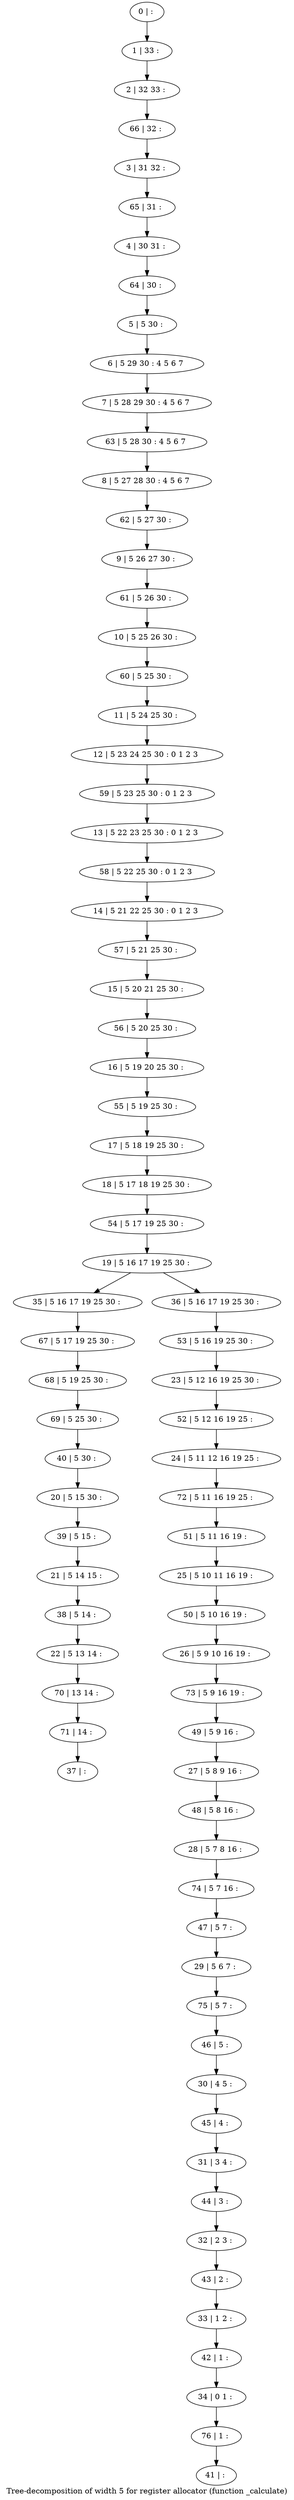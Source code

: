 digraph G {
graph [label="Tree-decomposition of width 5 for register allocator (function _calculate)"]
0[label="0 | : "];
1[label="1 | 33 : "];
2[label="2 | 32 33 : "];
3[label="3 | 31 32 : "];
4[label="4 | 30 31 : "];
5[label="5 | 5 30 : "];
6[label="6 | 5 29 30 : 4 5 6 7 "];
7[label="7 | 5 28 29 30 : 4 5 6 7 "];
8[label="8 | 5 27 28 30 : 4 5 6 7 "];
9[label="9 | 5 26 27 30 : "];
10[label="10 | 5 25 26 30 : "];
11[label="11 | 5 24 25 30 : "];
12[label="12 | 5 23 24 25 30 : 0 1 2 3 "];
13[label="13 | 5 22 23 25 30 : 0 1 2 3 "];
14[label="14 | 5 21 22 25 30 : 0 1 2 3 "];
15[label="15 | 5 20 21 25 30 : "];
16[label="16 | 5 19 20 25 30 : "];
17[label="17 | 5 18 19 25 30 : "];
18[label="18 | 5 17 18 19 25 30 : "];
19[label="19 | 5 16 17 19 25 30 : "];
20[label="20 | 5 15 30 : "];
21[label="21 | 5 14 15 : "];
22[label="22 | 5 13 14 : "];
23[label="23 | 5 12 16 19 25 30 : "];
24[label="24 | 5 11 12 16 19 25 : "];
25[label="25 | 5 10 11 16 19 : "];
26[label="26 | 5 9 10 16 19 : "];
27[label="27 | 5 8 9 16 : "];
28[label="28 | 5 7 8 16 : "];
29[label="29 | 5 6 7 : "];
30[label="30 | 4 5 : "];
31[label="31 | 3 4 : "];
32[label="32 | 2 3 : "];
33[label="33 | 1 2 : "];
34[label="34 | 0 1 : "];
35[label="35 | 5 16 17 19 25 30 : "];
36[label="36 | 5 16 17 19 25 30 : "];
37[label="37 | : "];
38[label="38 | 5 14 : "];
39[label="39 | 5 15 : "];
40[label="40 | 5 30 : "];
41[label="41 | : "];
42[label="42 | 1 : "];
43[label="43 | 2 : "];
44[label="44 | 3 : "];
45[label="45 | 4 : "];
46[label="46 | 5 : "];
47[label="47 | 5 7 : "];
48[label="48 | 5 8 16 : "];
49[label="49 | 5 9 16 : "];
50[label="50 | 5 10 16 19 : "];
51[label="51 | 5 11 16 19 : "];
52[label="52 | 5 12 16 19 25 : "];
53[label="53 | 5 16 19 25 30 : "];
54[label="54 | 5 17 19 25 30 : "];
55[label="55 | 5 19 25 30 : "];
56[label="56 | 5 20 25 30 : "];
57[label="57 | 5 21 25 30 : "];
58[label="58 | 5 22 25 30 : 0 1 2 3 "];
59[label="59 | 5 23 25 30 : 0 1 2 3 "];
60[label="60 | 5 25 30 : "];
61[label="61 | 5 26 30 : "];
62[label="62 | 5 27 30 : "];
63[label="63 | 5 28 30 : 4 5 6 7 "];
64[label="64 | 30 : "];
65[label="65 | 31 : "];
66[label="66 | 32 : "];
67[label="67 | 5 17 19 25 30 : "];
68[label="68 | 5 19 25 30 : "];
69[label="69 | 5 25 30 : "];
70[label="70 | 13 14 : "];
71[label="71 | 14 : "];
72[label="72 | 5 11 16 19 25 : "];
73[label="73 | 5 9 16 19 : "];
74[label="74 | 5 7 16 : "];
75[label="75 | 5 7 : "];
76[label="76 | 1 : "];
0->1 ;
1->2 ;
5->6 ;
6->7 ;
11->12 ;
17->18 ;
19->35 ;
19->36 ;
38->22 ;
21->38 ;
39->21 ;
20->39 ;
40->20 ;
42->34 ;
33->42 ;
43->33 ;
32->43 ;
44->32 ;
31->44 ;
45->31 ;
30->45 ;
46->30 ;
47->29 ;
48->28 ;
27->48 ;
49->27 ;
50->26 ;
25->50 ;
51->25 ;
52->24 ;
23->52 ;
53->23 ;
36->53 ;
54->19 ;
18->54 ;
55->17 ;
16->55 ;
56->16 ;
15->56 ;
57->15 ;
14->57 ;
58->14 ;
13->58 ;
59->13 ;
12->59 ;
60->11 ;
10->60 ;
61->10 ;
9->61 ;
62->9 ;
8->62 ;
63->8 ;
7->63 ;
64->5 ;
4->64 ;
65->4 ;
3->65 ;
66->3 ;
2->66 ;
35->67 ;
67->68 ;
69->40 ;
68->69 ;
22->70 ;
71->37 ;
70->71 ;
72->51 ;
24->72 ;
73->49 ;
26->73 ;
74->47 ;
28->74 ;
75->46 ;
29->75 ;
76->41 ;
34->76 ;
}
